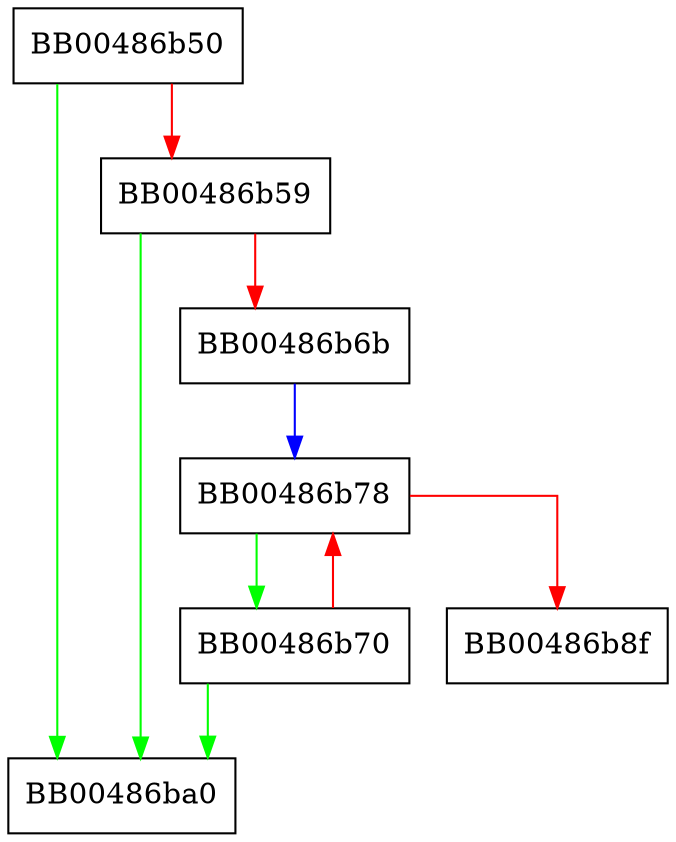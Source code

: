 digraph ct_strict {
  node [shape="box"];
  graph [splines=ortho];
  BB00486b50 -> BB00486ba0 [color="green"];
  BB00486b50 -> BB00486b59 [color="red"];
  BB00486b59 -> BB00486ba0 [color="green"];
  BB00486b59 -> BB00486b6b [color="red"];
  BB00486b6b -> BB00486b78 [color="blue"];
  BB00486b70 -> BB00486ba0 [color="green"];
  BB00486b70 -> BB00486b78 [color="red"];
  BB00486b78 -> BB00486b70 [color="green"];
  BB00486b78 -> BB00486b8f [color="red"];
}